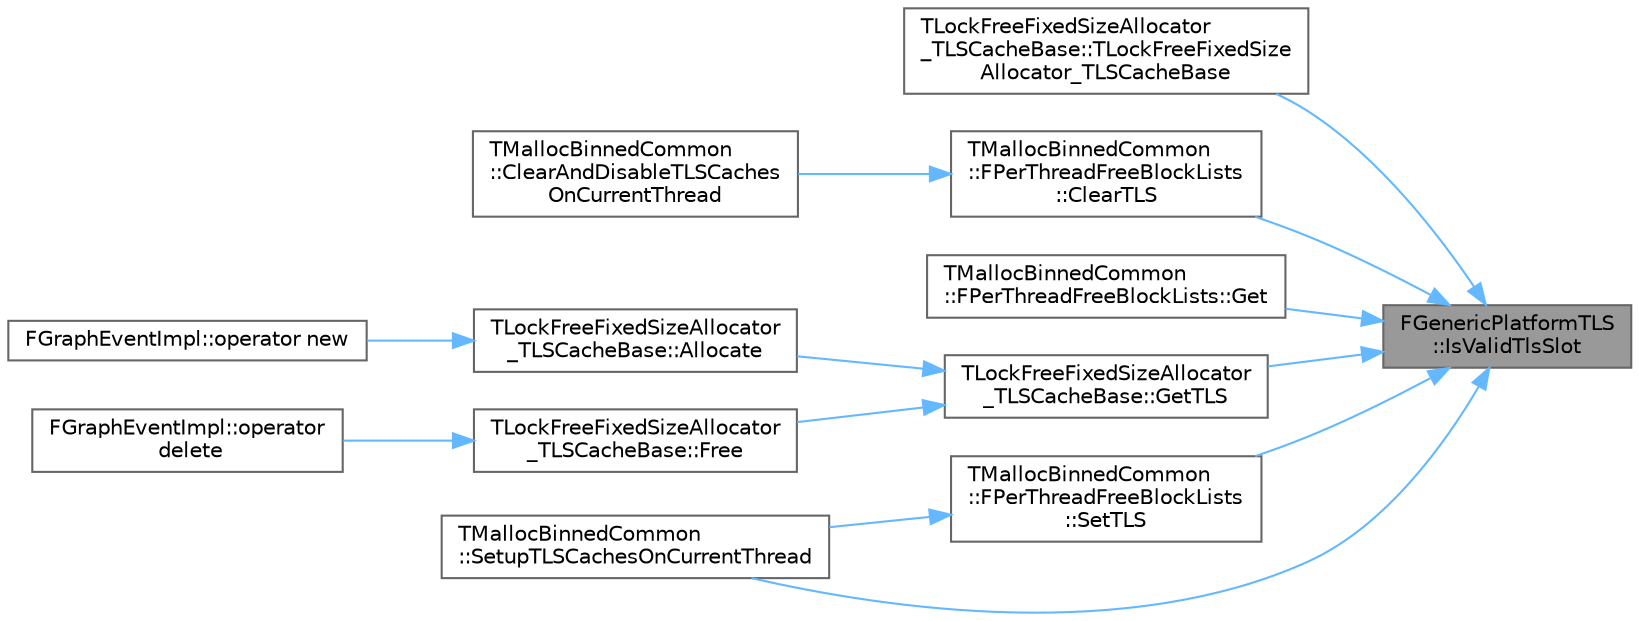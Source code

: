 digraph "FGenericPlatformTLS::IsValidTlsSlot"
{
 // INTERACTIVE_SVG=YES
 // LATEX_PDF_SIZE
  bgcolor="transparent";
  edge [fontname=Helvetica,fontsize=10,labelfontname=Helvetica,labelfontsize=10];
  node [fontname=Helvetica,fontsize=10,shape=box,height=0.2,width=0.4];
  rankdir="RL";
  Node1 [id="Node000001",label="FGenericPlatformTLS\l::IsValidTlsSlot",height=0.2,width=0.4,color="gray40", fillcolor="grey60", style="filled", fontcolor="black",tooltip="Return false if this is an invalid TLS slot."];
  Node1 -> Node2 [id="edge1_Node000001_Node000002",dir="back",color="steelblue1",style="solid",tooltip=" "];
  Node2 [id="Node000002",label="TLockFreeFixedSizeAllocator\l_TLSCacheBase::TLockFreeFixedSize\lAllocator_TLSCacheBase",height=0.2,width=0.4,color="grey40", fillcolor="white", style="filled",URL="$d6/dba/classTLockFreeFixedSizeAllocator__TLSCacheBase.html#af626c2a5228c64b5c0559cf4e78c6e60",tooltip=" "];
  Node1 -> Node3 [id="edge2_Node000001_Node000003",dir="back",color="steelblue1",style="solid",tooltip=" "];
  Node3 [id="Node000003",label="TMallocBinnedCommon\l::FPerThreadFreeBlockLists\l::ClearTLS",height=0.2,width=0.4,color="grey40", fillcolor="white", style="filled",URL="$de/d0c/structTMallocBinnedCommon_1_1FPerThreadFreeBlockLists.html#a0da5cedce1f3a4c6e497a36d84b2c4bd",tooltip=" "];
  Node3 -> Node4 [id="edge3_Node000003_Node000004",dir="back",color="steelblue1",style="solid",tooltip=" "];
  Node4 [id="Node000004",label="TMallocBinnedCommon\l::ClearAndDisableTLSCaches\lOnCurrentThread",height=0.2,width=0.4,color="grey40", fillcolor="white", style="filled",URL="$d1/d2b/classTMallocBinnedCommon.html#ae8fc28871f06aceb09697cafa1e85d6a",tooltip="Clears the TLS caches on the current thread and disables any future caching."];
  Node1 -> Node5 [id="edge4_Node000001_Node000005",dir="back",color="steelblue1",style="solid",tooltip=" "];
  Node5 [id="Node000005",label="TMallocBinnedCommon\l::FPerThreadFreeBlockLists::Get",height=0.2,width=0.4,color="grey40", fillcolor="white", style="filled",URL="$de/d0c/structTMallocBinnedCommon_1_1FPerThreadFreeBlockLists.html#a17afa347145205483b8c543ad4d7b19d",tooltip=" "];
  Node1 -> Node6 [id="edge5_Node000001_Node000006",dir="back",color="steelblue1",style="solid",tooltip=" "];
  Node6 [id="Node000006",label="TLockFreeFixedSizeAllocator\l_TLSCacheBase::GetTLS",height=0.2,width=0.4,color="grey40", fillcolor="white", style="filled",URL="$d6/dba/classTLockFreeFixedSizeAllocator__TLSCacheBase.html#ac91203e7e6342ad5edd1a01abdbfc2ea",tooltip=" "];
  Node6 -> Node7 [id="edge6_Node000006_Node000007",dir="back",color="steelblue1",style="solid",tooltip=" "];
  Node7 [id="Node000007",label="TLockFreeFixedSizeAllocator\l_TLSCacheBase::Allocate",height=0.2,width=0.4,color="grey40", fillcolor="white", style="filled",URL="$d6/dba/classTLockFreeFixedSizeAllocator__TLSCacheBase.html#a64b5f447a96403320911d3741611564a",tooltip="Allocates a memory block of size SIZE."];
  Node7 -> Node8 [id="edge7_Node000007_Node000008",dir="back",color="steelblue1",style="solid",tooltip=" "];
  Node8 [id="Node000008",label="FGraphEventImpl::operator new",height=0.2,width=0.4,color="grey40", fillcolor="white", style="filled",URL="$de/dcf/classFGraphEventImpl.html#a8d1cd1641668cac3eecc2aabc7d21730",tooltip=" "];
  Node6 -> Node9 [id="edge8_Node000006_Node000009",dir="back",color="steelblue1",style="solid",tooltip=" "];
  Node9 [id="Node000009",label="TLockFreeFixedSizeAllocator\l_TLSCacheBase::Free",height=0.2,width=0.4,color="grey40", fillcolor="white", style="filled",URL="$d6/dba/classTLockFreeFixedSizeAllocator__TLSCacheBase.html#a034530143ec0b8e5385cd0387da29d83",tooltip="Puts a memory block previously obtained from Allocate() back on the free list for future use."];
  Node9 -> Node10 [id="edge9_Node000009_Node000010",dir="back",color="steelblue1",style="solid",tooltip=" "];
  Node10 [id="Node000010",label="FGraphEventImpl::operator\l delete",height=0.2,width=0.4,color="grey40", fillcolor="white", style="filled",URL="$de/dcf/classFGraphEventImpl.html#a79604e5806cf51a49a34cd03d59af405",tooltip=" "];
  Node1 -> Node11 [id="edge10_Node000001_Node000011",dir="back",color="steelblue1",style="solid",tooltip=" "];
  Node11 [id="Node000011",label="TMallocBinnedCommon\l::FPerThreadFreeBlockLists\l::SetTLS",height=0.2,width=0.4,color="grey40", fillcolor="white", style="filled",URL="$de/d0c/structTMallocBinnedCommon_1_1FPerThreadFreeBlockLists.html#ab766fa25c7cfcbd7af1bc7881bbe4640",tooltip=" "];
  Node11 -> Node12 [id="edge11_Node000011_Node000012",dir="back",color="steelblue1",style="solid",tooltip=" "];
  Node12 [id="Node000012",label="TMallocBinnedCommon\l::SetupTLSCachesOnCurrentThread",height=0.2,width=0.4,color="grey40", fillcolor="white", style="filled",URL="$d1/d2b/classTMallocBinnedCommon.html#a13ce65c6b744491d3aca4c85588c48f2",tooltip="Set up TLS caches on the current thread."];
  Node1 -> Node12 [id="edge12_Node000001_Node000012",dir="back",color="steelblue1",style="solid",tooltip=" "];
}
